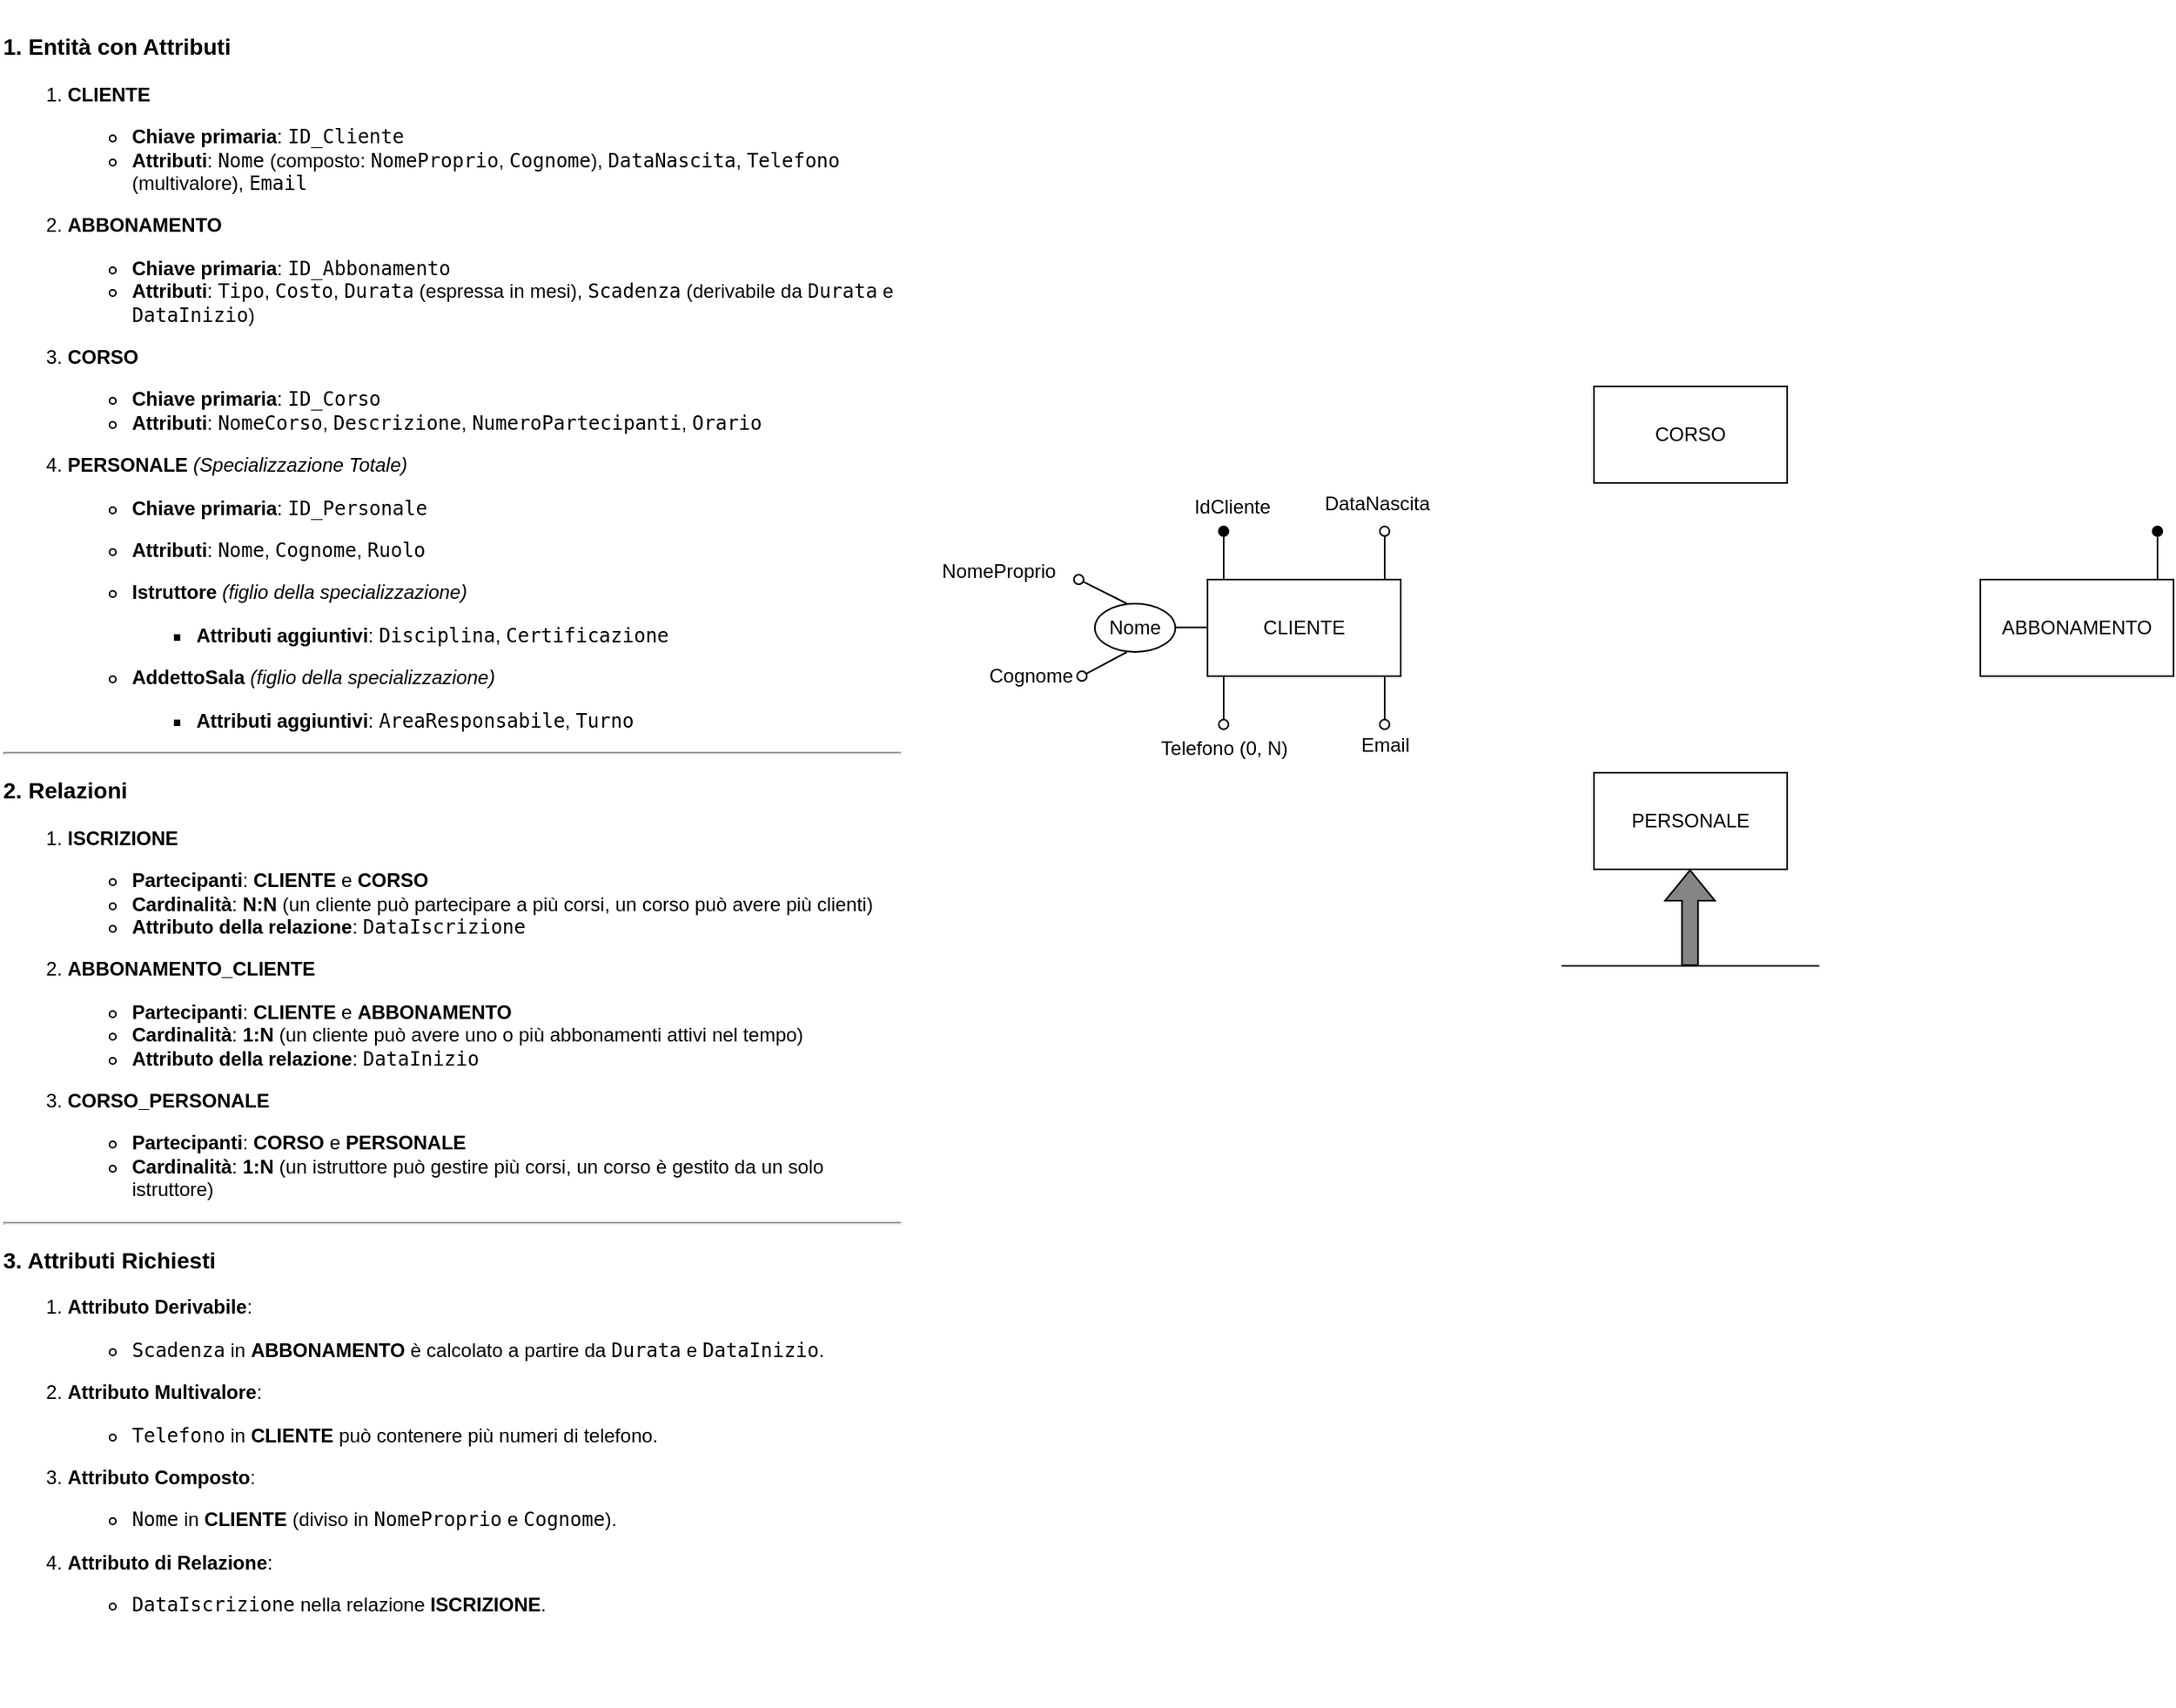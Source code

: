 <mxfile version="25.0.3">
  <diagram name="Pagina-1" id="2qj2GZJpzb1wbTNh-gF_">
    <mxGraphModel dx="1180" dy="220" grid="1" gridSize="10" guides="1" tooltips="1" connect="1" arrows="1" fold="1" page="1" pageScale="1" pageWidth="827" pageHeight="1169" math="0" shadow="0">
      <root>
        <mxCell id="0" />
        <mxCell id="1" parent="0" />
        <mxCell id="TS1fgI1TGYpvE9dovKNg-1" value="CLIENTE" style="rounded=0;whiteSpace=wrap;html=1;" parent="1" vertex="1">
          <mxGeometry x="40" y="380" width="120" height="60" as="geometry" />
        </mxCell>
        <mxCell id="TS1fgI1TGYpvE9dovKNg-2" value="&lt;div&gt;ABBONAMENTO&lt;/div&gt;" style="rounded=0;whiteSpace=wrap;html=1;" parent="1" vertex="1">
          <mxGeometry x="520" y="380" width="120" height="60" as="geometry" />
        </mxCell>
        <mxCell id="TS1fgI1TGYpvE9dovKNg-3" value="&lt;div&gt;CORSO&lt;/div&gt;" style="rounded=0;whiteSpace=wrap;html=1;" parent="1" vertex="1">
          <mxGeometry x="280" y="260" width="120" height="60" as="geometry" />
        </mxCell>
        <mxCell id="TS1fgI1TGYpvE9dovKNg-4" value="PERSONALE" style="rounded=0;whiteSpace=wrap;html=1;" parent="1" vertex="1">
          <mxGeometry x="280" y="500" width="120" height="60" as="geometry" />
        </mxCell>
        <mxCell id="fKOpoRJPvV8tH2656EXo-1" value="" style="shape=flexArrow;endArrow=classic;html=1;rounded=0;fillColor=#858585;fillStyle=auto;strokeColor=default;gradientColor=none;" parent="1" edge="1">
          <mxGeometry width="50" height="50" relative="1" as="geometry">
            <mxPoint x="339.67" y="620" as="sourcePoint" />
            <mxPoint x="339.67" y="560" as="targetPoint" />
          </mxGeometry>
        </mxCell>
        <mxCell id="fKOpoRJPvV8tH2656EXo-3" value="" style="endArrow=none;html=1;rounded=0;" parent="1" edge="1">
          <mxGeometry width="50" height="50" relative="1" as="geometry">
            <mxPoint x="260" y="620" as="sourcePoint" />
            <mxPoint x="340" y="620" as="targetPoint" />
          </mxGeometry>
        </mxCell>
        <mxCell id="fKOpoRJPvV8tH2656EXo-4" value="" style="endArrow=none;html=1;rounded=0;" parent="1" edge="1">
          <mxGeometry width="50" height="50" relative="1" as="geometry">
            <mxPoint x="340" y="620" as="sourcePoint" />
            <mxPoint x="420" y="620" as="targetPoint" />
          </mxGeometry>
        </mxCell>
        <mxCell id="fKOpoRJPvV8tH2656EXo-7" value="" style="endArrow=oval;html=1;rounded=1;curved=0;strokeColor=default;strokeWidth=1;jumpStyle=none;endFill=1;" parent="1" edge="1">
          <mxGeometry width="50" height="50" relative="1" as="geometry">
            <mxPoint x="50" y="380" as="sourcePoint" />
            <mxPoint x="50" y="350" as="targetPoint" />
          </mxGeometry>
        </mxCell>
        <mxCell id="fKOpoRJPvV8tH2656EXo-11" value="&lt;div&gt;IdCliente&lt;/div&gt;" style="text;html=1;align=center;verticalAlign=middle;resizable=0;points=[];autosize=1;strokeColor=none;fillColor=none;" parent="1" vertex="1">
          <mxGeometry x="20" y="320" width="70" height="30" as="geometry" />
        </mxCell>
        <mxCell id="fKOpoRJPvV8tH2656EXo-16" value="" style="endArrow=oval;html=1;rounded=1;curved=0;strokeColor=default;strokeWidth=1;jumpStyle=none;endFill=0;" parent="1" edge="1">
          <mxGeometry width="50" height="50" relative="1" as="geometry">
            <mxPoint x="40" y="409.81" as="sourcePoint" />
            <mxPoint x="10" y="409.81" as="targetPoint" />
          </mxGeometry>
        </mxCell>
        <mxCell id="fKOpoRJPvV8tH2656EXo-17" value="Nome" style="ellipse;whiteSpace=wrap;html=1;" parent="1" vertex="1">
          <mxGeometry x="-30" y="395" width="50" height="30" as="geometry" />
        </mxCell>
        <mxCell id="fKOpoRJPvV8tH2656EXo-18" value="" style="endArrow=oval;html=1;rounded=1;curved=0;strokeColor=default;strokeWidth=1;jumpStyle=none;endFill=0;" parent="1" edge="1">
          <mxGeometry width="50" height="50" relative="1" as="geometry">
            <mxPoint x="-10" y="395" as="sourcePoint" />
            <mxPoint x="-40" y="380" as="targetPoint" />
          </mxGeometry>
        </mxCell>
        <mxCell id="fKOpoRJPvV8tH2656EXo-19" value="NomeProprio" style="text;html=1;align=center;verticalAlign=middle;resizable=0;points=[];autosize=1;strokeColor=none;fillColor=none;" parent="1" vertex="1">
          <mxGeometry x="-140" y="360" width="100" height="30" as="geometry" />
        </mxCell>
        <mxCell id="fKOpoRJPvV8tH2656EXo-20" value="" style="endArrow=oval;html=1;rounded=1;curved=0;strokeColor=default;strokeWidth=1;jumpStyle=none;endFill=0;" parent="1" edge="1">
          <mxGeometry width="50" height="50" relative="1" as="geometry">
            <mxPoint x="-10" y="425" as="sourcePoint" />
            <mxPoint x="-38" y="440" as="targetPoint" />
          </mxGeometry>
        </mxCell>
        <mxCell id="fKOpoRJPvV8tH2656EXo-21" value="Cognome" style="text;html=1;align=center;verticalAlign=middle;resizable=0;points=[];autosize=1;strokeColor=none;fillColor=none;" parent="1" vertex="1">
          <mxGeometry x="-110" y="425" width="80" height="30" as="geometry" />
        </mxCell>
        <mxCell id="63A-T530-Y_BiI_bm_w9-2" value="&lt;h3&gt;&lt;strong&gt;1. Entità con Attributi&lt;/strong&gt;&lt;/h3&gt;&lt;ol&gt;&lt;li&gt;&lt;p&gt;&lt;strong&gt;CLIENTE&lt;/strong&gt;&lt;/p&gt;&lt;ul&gt;&lt;li&gt;&lt;strong&gt;Chiave primaria&lt;/strong&gt;: &lt;code&gt;ID_Cliente&lt;/code&gt;&lt;/li&gt;&lt;li&gt;&lt;strong&gt;Attributi&lt;/strong&gt;: &lt;code&gt;Nome&lt;/code&gt; (composto: &lt;code&gt;NomeProprio&lt;/code&gt;, &lt;code&gt;Cognome&lt;/code&gt;), &lt;code&gt;DataNascita&lt;/code&gt;, &lt;code&gt;Telefono&lt;/code&gt; (multivalore), &lt;code&gt;Email&lt;/code&gt;&lt;/li&gt;&lt;/ul&gt;&lt;/li&gt;&lt;li&gt;&lt;p&gt;&lt;strong&gt;ABBONAMENTO&lt;/strong&gt;&lt;/p&gt;&lt;ul&gt;&lt;li&gt;&lt;strong&gt;Chiave primaria&lt;/strong&gt;: &lt;code&gt;ID_Abbonamento&lt;/code&gt;&lt;/li&gt;&lt;li&gt;&lt;strong&gt;Attributi&lt;/strong&gt;: &lt;code&gt;Tipo&lt;/code&gt;, &lt;code&gt;Costo&lt;/code&gt;, &lt;code&gt;Durata&lt;/code&gt; (espressa in mesi), &lt;code&gt;Scadenza&lt;/code&gt; (derivabile da &lt;code&gt;Durata&lt;/code&gt; e &lt;code&gt;DataInizio&lt;/code&gt;)&lt;/li&gt;&lt;/ul&gt;&lt;/li&gt;&lt;li&gt;&lt;p&gt;&lt;strong&gt;CORSO&lt;/strong&gt;&lt;/p&gt;&lt;ul&gt;&lt;li&gt;&lt;strong&gt;Chiave primaria&lt;/strong&gt;: &lt;code&gt;ID_Corso&lt;/code&gt;&lt;/li&gt;&lt;li&gt;&lt;strong&gt;Attributi&lt;/strong&gt;: &lt;code&gt;NomeCorso&lt;/code&gt;, &lt;code&gt;Descrizione&lt;/code&gt;, &lt;code&gt;NumeroPartecipanti&lt;/code&gt;, &lt;code&gt;Orario&lt;/code&gt;&lt;/li&gt;&lt;/ul&gt;&lt;/li&gt;&lt;li&gt;&lt;p&gt;&lt;strong&gt;PERSONALE&lt;/strong&gt; &lt;em&gt;(Specializzazione Totale)&lt;/em&gt;&lt;/p&gt;&lt;ul&gt;&lt;li&gt;&lt;p&gt;&lt;strong&gt;Chiave primaria&lt;/strong&gt;: &lt;code&gt;ID_Personale&lt;/code&gt;&lt;/p&gt;&lt;/li&gt;&lt;li&gt;&lt;p&gt;&lt;strong&gt;Attributi&lt;/strong&gt;: &lt;code&gt;Nome&lt;/code&gt;, &lt;code&gt;Cognome&lt;/code&gt;, &lt;code&gt;Ruolo&lt;/code&gt;&lt;/p&gt;&lt;/li&gt;&lt;li&gt;&lt;p&gt;&lt;strong&gt;Istruttore&lt;/strong&gt; &lt;em&gt;(figlio della specializzazione)&lt;/em&gt;&lt;/p&gt;&lt;ul&gt;&lt;li&gt;&lt;strong&gt;Attributi aggiuntivi&lt;/strong&gt;: &lt;code&gt;Disciplina&lt;/code&gt;, &lt;code&gt;Certificazione&lt;/code&gt;&lt;/li&gt;&lt;/ul&gt;&lt;/li&gt;&lt;li&gt;&lt;p&gt;&lt;strong&gt;AddettoSala&lt;/strong&gt; &lt;em&gt;(figlio della specializzazione)&lt;/em&gt;&lt;/p&gt;&lt;ul&gt;&lt;li&gt;&lt;strong&gt;Attributi aggiuntivi&lt;/strong&gt;: &lt;code&gt;AreaResponsabile&lt;/code&gt;, &lt;code&gt;Turno&lt;/code&gt;&lt;/li&gt;&lt;/ul&gt;&lt;/li&gt;&lt;/ul&gt;&lt;/li&gt;&lt;/ol&gt;&lt;hr&gt;&lt;h3&gt;&lt;strong&gt;2. Relazioni&lt;/strong&gt;&lt;/h3&gt;&lt;ol&gt;&lt;li&gt;&lt;p&gt;&lt;strong&gt;ISCRIZIONE&lt;/strong&gt;&lt;/p&gt;&lt;ul&gt;&lt;li&gt;&lt;strong&gt;Partecipanti&lt;/strong&gt;: &lt;strong&gt;CLIENTE&lt;/strong&gt; e &lt;strong&gt;CORSO&lt;/strong&gt;&lt;/li&gt;&lt;li&gt;&lt;strong&gt;Cardinalità&lt;/strong&gt;: &lt;strong&gt;N:N&lt;/strong&gt; (un cliente può partecipare a più corsi, un corso può avere più clienti)&lt;/li&gt;&lt;li&gt;&lt;strong&gt;Attributo della relazione&lt;/strong&gt;: &lt;code&gt;DataIscrizione&lt;/code&gt;&lt;/li&gt;&lt;/ul&gt;&lt;/li&gt;&lt;li&gt;&lt;p&gt;&lt;strong&gt;ABBONAMENTO_CLIENTE&lt;/strong&gt;&lt;/p&gt;&lt;ul&gt;&lt;li&gt;&lt;strong&gt;Partecipanti&lt;/strong&gt;: &lt;strong&gt;CLIENTE&lt;/strong&gt; e &lt;strong&gt;ABBONAMENTO&lt;/strong&gt;&lt;/li&gt;&lt;li&gt;&lt;strong&gt;Cardinalità&lt;/strong&gt;: &lt;strong&gt;1:N&lt;/strong&gt; (un cliente può avere uno o più abbonamenti attivi nel tempo)&lt;/li&gt;&lt;li&gt;&lt;strong&gt;Attributo della relazione&lt;/strong&gt;: &lt;code&gt;DataInizio&lt;/code&gt;&lt;/li&gt;&lt;/ul&gt;&lt;/li&gt;&lt;li&gt;&lt;p&gt;&lt;strong&gt;CORSO_PERSONALE&lt;/strong&gt;&lt;/p&gt;&lt;ul&gt;&lt;li&gt;&lt;strong&gt;Partecipanti&lt;/strong&gt;: &lt;strong&gt;CORSO&lt;/strong&gt; e &lt;strong&gt;PERSONALE&lt;/strong&gt;&lt;/li&gt;&lt;li&gt;&lt;strong&gt;Cardinalità&lt;/strong&gt;: &lt;strong&gt;1:N&lt;/strong&gt; (un istruttore può gestire più corsi, un corso è gestito da un solo istruttore)&lt;/li&gt;&lt;/ul&gt;&lt;/li&gt;&lt;/ol&gt;&lt;hr&gt;&lt;h3&gt;&lt;strong&gt;3. Attributi Richiesti&lt;/strong&gt;&lt;/h3&gt;&lt;ol&gt;&lt;li&gt;&lt;p&gt;&lt;strong&gt;Attributo Derivabile&lt;/strong&gt;:&lt;/p&gt;&lt;ul&gt;&lt;li&gt;&lt;code&gt;Scadenza&lt;/code&gt; in &lt;strong&gt;ABBONAMENTO&lt;/strong&gt; è calcolato a partire da &lt;code&gt;Durata&lt;/code&gt; e &lt;code&gt;DataInizio&lt;/code&gt;.&lt;/li&gt;&lt;/ul&gt;&lt;/li&gt;&lt;li&gt;&lt;p&gt;&lt;strong&gt;Attributo Multivalore&lt;/strong&gt;:&lt;/p&gt;&lt;ul&gt;&lt;li&gt;&lt;code&gt;Telefono&lt;/code&gt; in &lt;strong&gt;CLIENTE&lt;/strong&gt; può contenere più numeri di telefono.&lt;/li&gt;&lt;/ul&gt;&lt;/li&gt;&lt;li&gt;&lt;p&gt;&lt;strong&gt;Attributo Composto&lt;/strong&gt;:&lt;/p&gt;&lt;ul&gt;&lt;li&gt;&lt;code&gt;Nome&lt;/code&gt; in &lt;strong&gt;CLIENTE&lt;/strong&gt; (diviso in &lt;code&gt;NomeProprio&lt;/code&gt; e &lt;code&gt;Cognome&lt;/code&gt;).&lt;/li&gt;&lt;/ul&gt;&lt;/li&gt;&lt;li&gt;&lt;p&gt;&lt;strong&gt;Attributo di Relazione&lt;/strong&gt;:&lt;/p&gt;&lt;ul&gt;&lt;li&gt;&lt;code&gt;DataIscrizione&lt;/code&gt; nella relazione &lt;strong&gt;ISCRIZIONE&lt;/strong&gt;.&lt;/li&gt;&lt;/ul&gt;&lt;/li&gt;&lt;/ol&gt;" style="text;whiteSpace=wrap;html=1;" vertex="1" parent="1">
          <mxGeometry x="-710" y="20" width="560" height="1060" as="geometry" />
        </mxCell>
        <mxCell id="63A-T530-Y_BiI_bm_w9-4" value="" style="endArrow=oval;html=1;rounded=1;curved=0;strokeColor=default;strokeWidth=1;jumpStyle=none;endFill=0;" edge="1" parent="1">
          <mxGeometry width="50" height="50" relative="1" as="geometry">
            <mxPoint x="150" y="380" as="sourcePoint" />
            <mxPoint x="150" y="350" as="targetPoint" />
          </mxGeometry>
        </mxCell>
        <mxCell id="63A-T530-Y_BiI_bm_w9-5" value="DataNascita" style="text;html=1;align=center;verticalAlign=middle;resizable=0;points=[];autosize=1;strokeColor=none;fillColor=none;" vertex="1" parent="1">
          <mxGeometry x="100" y="318" width="90" height="30" as="geometry" />
        </mxCell>
        <mxCell id="63A-T530-Y_BiI_bm_w9-6" value="" style="endArrow=oval;html=1;rounded=1;curved=0;strokeColor=default;strokeWidth=1;jumpStyle=none;endFill=0;" edge="1" parent="1">
          <mxGeometry width="50" height="50" relative="1" as="geometry">
            <mxPoint x="50" y="440" as="sourcePoint" />
            <mxPoint x="50" y="470" as="targetPoint" />
          </mxGeometry>
        </mxCell>
        <mxCell id="63A-T530-Y_BiI_bm_w9-7" value="&lt;div&gt;Telefono (0, N)&lt;/div&gt;" style="text;html=1;align=center;verticalAlign=middle;resizable=0;points=[];autosize=1;strokeColor=none;fillColor=none;" vertex="1" parent="1">
          <mxGeometry y="470" width="100" height="30" as="geometry" />
        </mxCell>
        <mxCell id="63A-T530-Y_BiI_bm_w9-8" value="" style="endArrow=oval;html=1;rounded=1;curved=0;strokeColor=default;strokeWidth=1;jumpStyle=none;endFill=0;" edge="1" parent="1">
          <mxGeometry width="50" height="50" relative="1" as="geometry">
            <mxPoint x="150" y="440" as="sourcePoint" />
            <mxPoint x="150" y="470" as="targetPoint" />
          </mxGeometry>
        </mxCell>
        <mxCell id="63A-T530-Y_BiI_bm_w9-9" value="&lt;div&gt;Email&lt;/div&gt;" style="text;html=1;align=center;verticalAlign=middle;resizable=0;points=[];autosize=1;strokeColor=none;fillColor=none;" vertex="1" parent="1">
          <mxGeometry x="125" y="468" width="50" height="30" as="geometry" />
        </mxCell>
        <mxCell id="63A-T530-Y_BiI_bm_w9-10" value="" style="endArrow=oval;html=1;rounded=1;curved=0;strokeColor=default;strokeWidth=1;jumpStyle=none;endFill=1;" edge="1" parent="1">
          <mxGeometry width="50" height="50" relative="1" as="geometry">
            <mxPoint x="630" y="380" as="sourcePoint" />
            <mxPoint x="630" y="350" as="targetPoint" />
          </mxGeometry>
        </mxCell>
      </root>
    </mxGraphModel>
  </diagram>
</mxfile>
